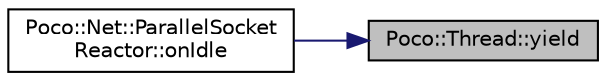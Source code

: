digraph "Poco::Thread::yield"
{
 // LATEX_PDF_SIZE
  edge [fontname="Helvetica",fontsize="10",labelfontname="Helvetica",labelfontsize="10"];
  node [fontname="Helvetica",fontsize="10",shape=record];
  rankdir="RL";
  Node1 [label="Poco::Thread::yield",height=0.2,width=0.4,color="black", fillcolor="grey75", style="filled", fontcolor="black",tooltip=" "];
  Node1 -> Node2 [dir="back",color="midnightblue",fontsize="10",style="solid"];
  Node2 [label="Poco::Net::ParallelSocket\lReactor::onIdle",height=0.2,width=0.4,color="black", fillcolor="white", style="filled",URL="$classPoco_1_1Net_1_1ParallelSocketReactor.html#a46305dceeca23d0cbfa81926df087552",tooltip=" "];
}
